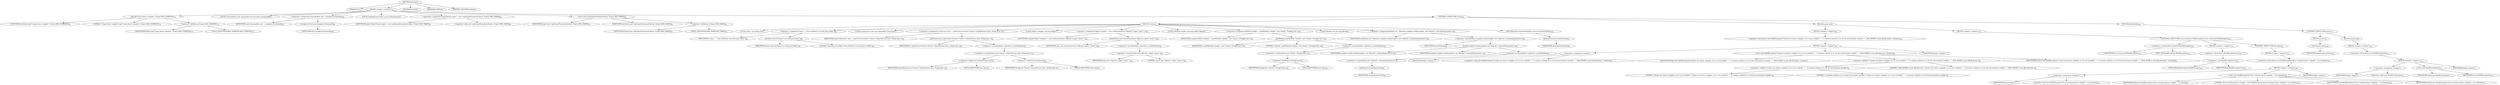 digraph "execute" {  
"11" [label = <(METHOD,execute)<SUB>78</SUB>> ]
"4" [label = <(PARAM,this)<SUB>78</SUB>> ]
"12" [label = <(BLOCK,&lt;empty&gt;,&lt;empty&gt;)<SUB>78</SUB>> ]
"13" [label = <(log,log(&quot;Using classic compiler&quot;, Project.MSG_VERBOSE))<SUB>79</SUB>> ]
"14" [label = <(IDENTIFIER,attributes,log(&quot;Using classic compiler&quot;, Project.MSG_VERBOSE))<SUB>79</SUB>> ]
"15" [label = <(LITERAL,&quot;Using classic compiler&quot;,log(&quot;Using classic compiler&quot;, Project.MSG_VERBOSE))<SUB>79</SUB>> ]
"16" [label = <(&lt;operator&gt;.fieldAccess,Project.MSG_VERBOSE)<SUB>79</SUB>> ]
"17" [label = <(IDENTIFIER,Project,log(&quot;Using classic compiler&quot;, Project.MSG_VERBOSE))<SUB>79</SUB>> ]
"18" [label = <(FIELD_IDENTIFIER,MSG_VERBOSE,MSG_VERBOSE)<SUB>79</SUB>> ]
"19" [label = <(LOCAL,Commandline cmd: org.apache.tools.ant.types.Commandline)> ]
"20" [label = <(&lt;operator&gt;.assignment,Commandline cmd = setupJavacCommand())<SUB>80</SUB>> ]
"21" [label = <(IDENTIFIER,cmd,Commandline cmd = setupJavacCommand())<SUB>80</SUB>> ]
"22" [label = <(setupJavacCommand,setupJavacCommand())<SUB>80</SUB>> ]
"3" [label = <(IDENTIFIER,this,setupJavacCommand())<SUB>80</SUB>> ]
"6" [label = <(LOCAL,OutputStream logstr: java.io.OutputStream)> ]
"23" [label = <(&lt;operator&gt;.assignment,OutputStream logstr = new LogOutputStream(attributes, Project.MSG_WARN))<SUB>82</SUB>> ]
"24" [label = <(IDENTIFIER,logstr,OutputStream logstr = new LogOutputStream(attributes, Project.MSG_WARN))<SUB>82</SUB>> ]
"25" [label = <(&lt;operator&gt;.alloc,new LogOutputStream(attributes, Project.MSG_WARN))<SUB>82</SUB>> ]
"26" [label = <(&lt;init&gt;,new LogOutputStream(attributes, Project.MSG_WARN))<SUB>82</SUB>> ]
"5" [label = <(IDENTIFIER,logstr,new LogOutputStream(attributes, Project.MSG_WARN))<SUB>82</SUB>> ]
"27" [label = <(IDENTIFIER,attributes,new LogOutputStream(attributes, Project.MSG_WARN))<SUB>82</SUB>> ]
"28" [label = <(&lt;operator&gt;.fieldAccess,Project.MSG_WARN)<SUB>82</SUB>> ]
"29" [label = <(IDENTIFIER,Project,new LogOutputStream(attributes, Project.MSG_WARN))<SUB>82</SUB>> ]
"30" [label = <(FIELD_IDENTIFIER,MSG_WARN,MSG_WARN)<SUB>82</SUB>> ]
"31" [label = <(CONTROL_STRUCTURE,try,try)<SUB>83</SUB>> ]
"32" [label = <(BLOCK,try,try)<SUB>83</SUB>> ]
"33" [label = <(LOCAL,Class c: java.lang.Class)> ]
"34" [label = <(&lt;operator&gt;.assignment,Class c = Class.forName(&quot;sun.tools.javac.Main&quot;))<SUB>86</SUB>> ]
"35" [label = <(IDENTIFIER,c,Class c = Class.forName(&quot;sun.tools.javac.Main&quot;))<SUB>86</SUB>> ]
"36" [label = <(forName,Class.forName(&quot;sun.tools.javac.Main&quot;))<SUB>86</SUB>> ]
"37" [label = <(IDENTIFIER,Class,Class.forName(&quot;sun.tools.javac.Main&quot;))<SUB>86</SUB>> ]
"38" [label = <(LITERAL,&quot;sun.tools.javac.Main&quot;,Class.forName(&quot;sun.tools.javac.Main&quot;))<SUB>86</SUB>> ]
"39" [label = <(LOCAL,Constructor cons: java.lang.reflect.Constructor)> ]
"40" [label = <(&lt;operator&gt;.assignment,Constructor cons = c.getConstructor(new Class[] { OutputStream.class, String.class }))<SUB>87</SUB>> ]
"41" [label = <(IDENTIFIER,cons,Constructor cons = c.getConstructor(new Class[] { OutputStream.class, String.class }))<SUB>87</SUB>> ]
"42" [label = <(getConstructor,c.getConstructor(new Class[] { OutputStream.class, String.class }))<SUB>87</SUB>> ]
"43" [label = <(IDENTIFIER,c,c.getConstructor(new Class[] { OutputStream.class, String.class }))<SUB>87</SUB>> ]
"44" [label = <(&lt;operator&gt;.arrayInitializer,&lt;operator&gt;.arrayInitializer)<SUB>87</SUB>> ]
"45" [label = <(&lt;operator&gt;.arrayInitializer,new Class[] { OutputStream.class, String.class })<SUB>87</SUB>> ]
"46" [label = <(&lt;operator&gt;.fieldAccess,OutputStream.class)<SUB>87</SUB>> ]
"47" [label = <(IDENTIFIER,OutputStream,new Class[] { OutputStream.class, String.class })<SUB>87</SUB>> ]
"48" [label = <(FIELD_IDENTIFIER,class,class)<SUB>87</SUB>> ]
"49" [label = <(&lt;operator&gt;.fieldAccess,String.class)<SUB>87</SUB>> ]
"50" [label = <(IDENTIFIER,String,new Class[] { OutputStream.class, String.class })<SUB>87</SUB>> ]
"51" [label = <(FIELD_IDENTIFIER,class,class)<SUB>87</SUB>> ]
"52" [label = <(LOCAL,Object compiler: java.lang.Object)> ]
"53" [label = <(&lt;operator&gt;.assignment,Object compiler = cons.newInstance(new Object[] { logstr, &quot;javac&quot; }))<SUB>88</SUB>> ]
"54" [label = <(IDENTIFIER,compiler,Object compiler = cons.newInstance(new Object[] { logstr, &quot;javac&quot; }))<SUB>88</SUB>> ]
"55" [label = <(newInstance,cons.newInstance(new Object[] { logstr, &quot;javac&quot; }))<SUB>88</SUB>> ]
"56" [label = <(IDENTIFIER,cons,cons.newInstance(new Object[] { logstr, &quot;javac&quot; }))<SUB>88</SUB>> ]
"57" [label = <(&lt;operator&gt;.arrayInitializer,&lt;operator&gt;.arrayInitializer)<SUB>88</SUB>> ]
"58" [label = <(&lt;operator&gt;.arrayInitializer,new Object[] { logstr, &quot;javac&quot; })<SUB>88</SUB>> ]
"59" [label = <(IDENTIFIER,logstr,new Object[] { logstr, &quot;javac&quot; })<SUB>88</SUB>> ]
"60" [label = <(LITERAL,&quot;javac&quot;,new Object[] { logstr, &quot;javac&quot; })<SUB>88</SUB>> ]
"61" [label = <(LOCAL,Method compile: java.lang.reflect.Method)> ]
"62" [label = <(&lt;operator&gt;.assignment,Method compile = c.getMethod(&quot;compile&quot;, new Class[] { String[].class }))<SUB>91</SUB>> ]
"63" [label = <(IDENTIFIER,compile,Method compile = c.getMethod(&quot;compile&quot;, new Class[] { String[].class }))<SUB>91</SUB>> ]
"64" [label = <(getMethod,c.getMethod(&quot;compile&quot;, new Class[] { String[].class }))<SUB>91</SUB>> ]
"65" [label = <(IDENTIFIER,c,c.getMethod(&quot;compile&quot;, new Class[] { String[].class }))<SUB>91</SUB>> ]
"66" [label = <(LITERAL,&quot;compile&quot;,c.getMethod(&quot;compile&quot;, new Class[] { String[].class }))<SUB>91</SUB>> ]
"67" [label = <(&lt;operator&gt;.arrayInitializer,&lt;operator&gt;.arrayInitializer)<SUB>91</SUB>> ]
"68" [label = <(&lt;operator&gt;.arrayInitializer,new Class[] { String[].class })<SUB>91</SUB>> ]
"69" [label = <(&lt;operator&gt;.fieldAccess,String[].class)<SUB>91</SUB>> ]
"70" [label = <(IDENTIFIER,String[],new Class[] { String[].class })<SUB>91</SUB>> ]
"71" [label = <(FIELD_IDENTIFIER,class,class)<SUB>91</SUB>> ]
"72" [label = <(LOCAL,Boolean ok: java.lang.Boolean)> ]
"73" [label = <(&lt;operator&gt;.assignment,Boolean ok = (Boolean) compile.invoke(compiler, new Object[] { cmd.getArguments() }))<SUB>92</SUB>> ]
"74" [label = <(IDENTIFIER,ok,Boolean ok = (Boolean) compile.invoke(compiler, new Object[] { cmd.getArguments() }))<SUB>92</SUB>> ]
"75" [label = <(&lt;operator&gt;.cast,(Boolean) compile.invoke(compiler, new Object[] { cmd.getArguments() }))<SUB>92</SUB>> ]
"76" [label = <(TYPE_REF,Boolean,Boolean)<SUB>92</SUB>> ]
"77" [label = <(invoke,compile.invoke(compiler, new Object[] { cmd.getArguments() }))<SUB>92</SUB>> ]
"78" [label = <(IDENTIFIER,compile,compile.invoke(compiler, new Object[] { cmd.getArguments() }))<SUB>92</SUB>> ]
"79" [label = <(IDENTIFIER,compiler,compile.invoke(compiler, new Object[] { cmd.getArguments() }))<SUB>92</SUB>> ]
"80" [label = <(&lt;operator&gt;.arrayInitializer,&lt;operator&gt;.arrayInitializer)<SUB>92</SUB>> ]
"81" [label = <(&lt;operator&gt;.arrayInitializer,new Object[] { cmd.getArguments() })<SUB>92</SUB>> ]
"82" [label = <(getArguments,getArguments())<SUB>92</SUB>> ]
"83" [label = <(IDENTIFIER,cmd,getArguments())<SUB>92</SUB>> ]
"84" [label = <(RETURN,return ok.booleanValue();,return ok.booleanValue();)<SUB>93</SUB>> ]
"85" [label = <(booleanValue,ok.booleanValue())<SUB>93</SUB>> ]
"86" [label = <(IDENTIFIER,ok,ok.booleanValue())<SUB>93</SUB>> ]
"87" [label = <(BLOCK,catch,catch)> ]
"88" [label = <(BLOCK,&lt;empty&gt;,&lt;empty&gt;)<SUB>95</SUB>> ]
"89" [label = <(&lt;operator&gt;.throw,throw new BuildException(&quot;Cannot use classic compiler, as it is not available&quot; + &quot; A common solution is to set the environment variable&quot; + &quot; JAVA_HOME to your jdk directory.&quot;, location);)<SUB>96</SUB>> ]
"90" [label = <(BLOCK,&lt;empty&gt;,&lt;empty&gt;)<SUB>96</SUB>> ]
"91" [label = <(&lt;operator&gt;.assignment,&lt;empty&gt;)> ]
"92" [label = <(IDENTIFIER,$obj1,&lt;empty&gt;)> ]
"93" [label = <(&lt;operator&gt;.alloc,new BuildException(&quot;Cannot use classic compiler, as it is not available&quot; + &quot; A common solution is to set the environment variable&quot; + &quot; JAVA_HOME to your jdk directory.&quot;, location))<SUB>96</SUB>> ]
"94" [label = <(&lt;init&gt;,new BuildException(&quot;Cannot use classic compiler, as it is not available&quot; + &quot; A common solution is to set the environment variable&quot; + &quot; JAVA_HOME to your jdk directory.&quot;, location))<SUB>96</SUB>> ]
"95" [label = <(IDENTIFIER,$obj1,new BuildException(&quot;Cannot use classic compiler, as it is not available&quot; + &quot; A common solution is to set the environment variable&quot; + &quot; JAVA_HOME to your jdk directory.&quot;, location))> ]
"96" [label = <(&lt;operator&gt;.addition,&quot;Cannot use classic compiler, as it is not available&quot; + &quot; A common solution is to set the environment variable&quot; + &quot; JAVA_HOME to your jdk directory.&quot;)<SUB>96</SUB>> ]
"97" [label = <(&lt;operator&gt;.addition,&quot;Cannot use classic compiler, as it is not available&quot; + &quot; A common solution is to set the environment variable&quot;)<SUB>96</SUB>> ]
"98" [label = <(LITERAL,&quot;Cannot use classic compiler, as it is not available&quot;,&quot;Cannot use classic compiler, as it is not available&quot; + &quot; A common solution is to set the environment variable&quot;)<SUB>96</SUB>> ]
"99" [label = <(LITERAL,&quot; A common solution is to set the environment variable&quot;,&quot;Cannot use classic compiler, as it is not available&quot; + &quot; A common solution is to set the environment variable&quot;)<SUB>97</SUB>> ]
"100" [label = <(LITERAL,&quot; JAVA_HOME to your jdk directory.&quot;,&quot;Cannot use classic compiler, as it is not available&quot; + &quot; A common solution is to set the environment variable&quot; + &quot; JAVA_HOME to your jdk directory.&quot;)<SUB>98</SUB>> ]
"101" [label = <(IDENTIFIER,location,new BuildException(&quot;Cannot use classic compiler, as it is not available&quot; + &quot; A common solution is to set the environment variable&quot; + &quot; JAVA_HOME to your jdk directory.&quot;, location))<SUB>98</SUB>> ]
"102" [label = <(IDENTIFIER,$obj1,&lt;empty&gt;)> ]
"103" [label = <(BLOCK,&lt;empty&gt;,&lt;empty&gt;)<SUB>100</SUB>> ]
"104" [label = <(CONTROL_STRUCTURE,if (ex instanceof BuildException),if (ex instanceof BuildException))<SUB>101</SUB>> ]
"105" [label = <(&lt;operator&gt;.instanceOf,ex instanceof BuildException)<SUB>101</SUB>> ]
"106" [label = <(IDENTIFIER,ex,ex instanceof BuildException)<SUB>101</SUB>> ]
"107" [label = <(TYPE_REF,BuildException,BuildException)<SUB>101</SUB>> ]
"108" [label = <(BLOCK,&lt;empty&gt;,&lt;empty&gt;)<SUB>101</SUB>> ]
"109" [label = <(&lt;operator&gt;.throw,throw (BuildException) ex;)<SUB>102</SUB>> ]
"110" [label = <(&lt;operator&gt;.cast,(BuildException) ex)<SUB>102</SUB>> ]
"111" [label = <(TYPE_REF,BuildException,BuildException)<SUB>102</SUB>> ]
"112" [label = <(IDENTIFIER,ex,(BuildException) ex)<SUB>102</SUB>> ]
"113" [label = <(CONTROL_STRUCTURE,else,else)<SUB>103</SUB>> ]
"114" [label = <(BLOCK,&lt;empty&gt;,&lt;empty&gt;)<SUB>103</SUB>> ]
"115" [label = <(&lt;operator&gt;.throw,throw new BuildException(&quot;Error starting classic compiler: &quot;, ex, location);)<SUB>104</SUB>> ]
"116" [label = <(BLOCK,&lt;empty&gt;,&lt;empty&gt;)<SUB>104</SUB>> ]
"117" [label = <(&lt;operator&gt;.assignment,&lt;empty&gt;)> ]
"118" [label = <(IDENTIFIER,$obj2,&lt;empty&gt;)> ]
"119" [label = <(&lt;operator&gt;.alloc,new BuildException(&quot;Error starting classic compiler: &quot;, ex, location))<SUB>104</SUB>> ]
"120" [label = <(&lt;init&gt;,new BuildException(&quot;Error starting classic compiler: &quot;, ex, location))<SUB>104</SUB>> ]
"121" [label = <(IDENTIFIER,$obj2,new BuildException(&quot;Error starting classic compiler: &quot;, ex, location))> ]
"122" [label = <(LITERAL,&quot;Error starting classic compiler: &quot;,new BuildException(&quot;Error starting classic compiler: &quot;, ex, location))<SUB>104</SUB>> ]
"123" [label = <(IDENTIFIER,ex,new BuildException(&quot;Error starting classic compiler: &quot;, ex, location))<SUB>104</SUB>> ]
"124" [label = <(IDENTIFIER,location,new BuildException(&quot;Error starting classic compiler: &quot;, ex, location))<SUB>104</SUB>> ]
"125" [label = <(IDENTIFIER,$obj2,&lt;empty&gt;)> ]
"126" [label = <(BLOCK,finally,finally)<SUB>106</SUB>> ]
"127" [label = <(CONTROL_STRUCTURE,try,try)<SUB>107</SUB>> ]
"128" [label = <(BLOCK,try,try)<SUB>107</SUB>> ]
"129" [label = <(close,logstr.close())<SUB>108</SUB>> ]
"130" [label = <(IDENTIFIER,logstr,logstr.close())<SUB>108</SUB>> ]
"131" [label = <(BLOCK,catch,catch)> ]
"132" [label = <(BLOCK,&lt;empty&gt;,&lt;empty&gt;)<SUB>109</SUB>> ]
"133" [label = <(&lt;operator&gt;.throw,throw new BuildException(e);)<SUB>111</SUB>> ]
"134" [label = <(BLOCK,&lt;empty&gt;,&lt;empty&gt;)<SUB>111</SUB>> ]
"135" [label = <(&lt;operator&gt;.assignment,&lt;empty&gt;)> ]
"136" [label = <(IDENTIFIER,$obj3,&lt;empty&gt;)> ]
"137" [label = <(&lt;operator&gt;.alloc,new BuildException(e))<SUB>111</SUB>> ]
"138" [label = <(&lt;init&gt;,new BuildException(e))<SUB>111</SUB>> ]
"139" [label = <(IDENTIFIER,$obj3,new BuildException(e))> ]
"140" [label = <(IDENTIFIER,e,new BuildException(e))<SUB>111</SUB>> ]
"141" [label = <(IDENTIFIER,$obj3,&lt;empty&gt;)> ]
"142" [label = <(MODIFIER,PUBLIC)> ]
"143" [label = <(MODIFIER,VIRTUAL)> ]
"144" [label = <(METHOD_RETURN,boolean)<SUB>78</SUB>> ]
  "11" -> "4" 
  "11" -> "12" 
  "11" -> "142" 
  "11" -> "143" 
  "11" -> "144" 
  "12" -> "13" 
  "12" -> "19" 
  "12" -> "20" 
  "12" -> "6" 
  "12" -> "23" 
  "12" -> "26" 
  "12" -> "31" 
  "13" -> "14" 
  "13" -> "15" 
  "13" -> "16" 
  "16" -> "17" 
  "16" -> "18" 
  "20" -> "21" 
  "20" -> "22" 
  "22" -> "3" 
  "23" -> "24" 
  "23" -> "25" 
  "26" -> "5" 
  "26" -> "27" 
  "26" -> "28" 
  "28" -> "29" 
  "28" -> "30" 
  "31" -> "32" 
  "31" -> "87" 
  "31" -> "126" 
  "32" -> "33" 
  "32" -> "34" 
  "32" -> "39" 
  "32" -> "40" 
  "32" -> "52" 
  "32" -> "53" 
  "32" -> "61" 
  "32" -> "62" 
  "32" -> "72" 
  "32" -> "73" 
  "32" -> "84" 
  "34" -> "35" 
  "34" -> "36" 
  "36" -> "37" 
  "36" -> "38" 
  "40" -> "41" 
  "40" -> "42" 
  "42" -> "43" 
  "42" -> "44" 
  "44" -> "45" 
  "45" -> "46" 
  "45" -> "49" 
  "46" -> "47" 
  "46" -> "48" 
  "49" -> "50" 
  "49" -> "51" 
  "53" -> "54" 
  "53" -> "55" 
  "55" -> "56" 
  "55" -> "57" 
  "57" -> "58" 
  "58" -> "59" 
  "58" -> "60" 
  "62" -> "63" 
  "62" -> "64" 
  "64" -> "65" 
  "64" -> "66" 
  "64" -> "67" 
  "67" -> "68" 
  "68" -> "69" 
  "69" -> "70" 
  "69" -> "71" 
  "73" -> "74" 
  "73" -> "75" 
  "75" -> "76" 
  "75" -> "77" 
  "77" -> "78" 
  "77" -> "79" 
  "77" -> "80" 
  "80" -> "81" 
  "81" -> "82" 
  "82" -> "83" 
  "84" -> "85" 
  "85" -> "86" 
  "87" -> "88" 
  "87" -> "103" 
  "88" -> "89" 
  "89" -> "90" 
  "90" -> "91" 
  "90" -> "94" 
  "90" -> "102" 
  "91" -> "92" 
  "91" -> "93" 
  "94" -> "95" 
  "94" -> "96" 
  "94" -> "101" 
  "96" -> "97" 
  "96" -> "100" 
  "97" -> "98" 
  "97" -> "99" 
  "103" -> "104" 
  "104" -> "105" 
  "104" -> "108" 
  "104" -> "113" 
  "105" -> "106" 
  "105" -> "107" 
  "108" -> "109" 
  "109" -> "110" 
  "110" -> "111" 
  "110" -> "112" 
  "113" -> "114" 
  "114" -> "115" 
  "115" -> "116" 
  "116" -> "117" 
  "116" -> "120" 
  "116" -> "125" 
  "117" -> "118" 
  "117" -> "119" 
  "120" -> "121" 
  "120" -> "122" 
  "120" -> "123" 
  "120" -> "124" 
  "126" -> "127" 
  "127" -> "128" 
  "127" -> "131" 
  "128" -> "129" 
  "129" -> "130" 
  "131" -> "132" 
  "132" -> "133" 
  "133" -> "134" 
  "134" -> "135" 
  "134" -> "138" 
  "134" -> "141" 
  "135" -> "136" 
  "135" -> "137" 
  "138" -> "139" 
  "138" -> "140" 
}
